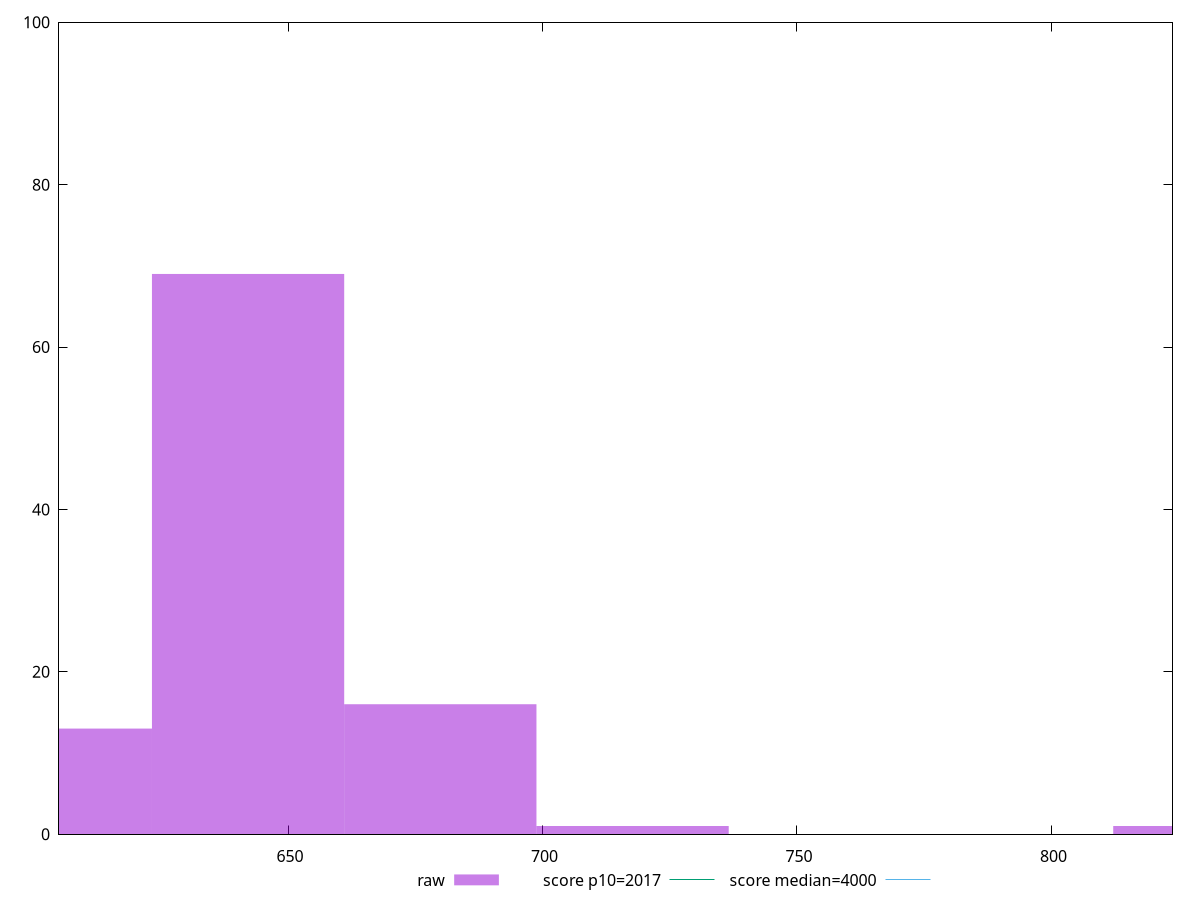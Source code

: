 reset

$raw <<EOF
831.016096662493 1
642.148801966472 69
679.9222609056762 16
717.6957198448804 1
604.3753430272677 13
EOF

set key outside below
set boxwidth 37.77345893920423
set xrange [605.0000000000002:823.7760000000003]
set yrange [0:100]
set trange [0:100]
set style fill transparent solid 0.5 noborder

set parametric
set terminal svg size 640, 490 enhanced background rgb 'white'
set output "reports/report_00032_2021-02-25T10-28-15.087Z/mainthread-work-breakdown/samples/agenda/raw/histogram.svg"

plot $raw title "raw" with boxes, \
     2017,t title "score p10=2017", \
     4000,t title "score median=4000"

reset
